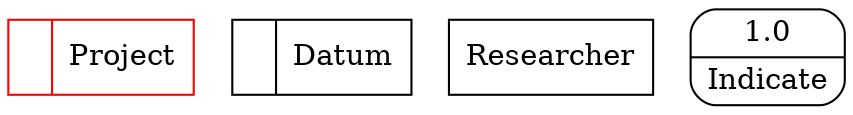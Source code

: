 digraph dfd2{ 
node[shape=record]
200 [label="<f0>  |<f1> Project " color=red];
201 [label="<f0>  |<f1> Datum " ];
202 [label="Researcher" shape=box];
203 [label="{<f0> 1.0|<f1> Indicate }" shape=Mrecord];
}